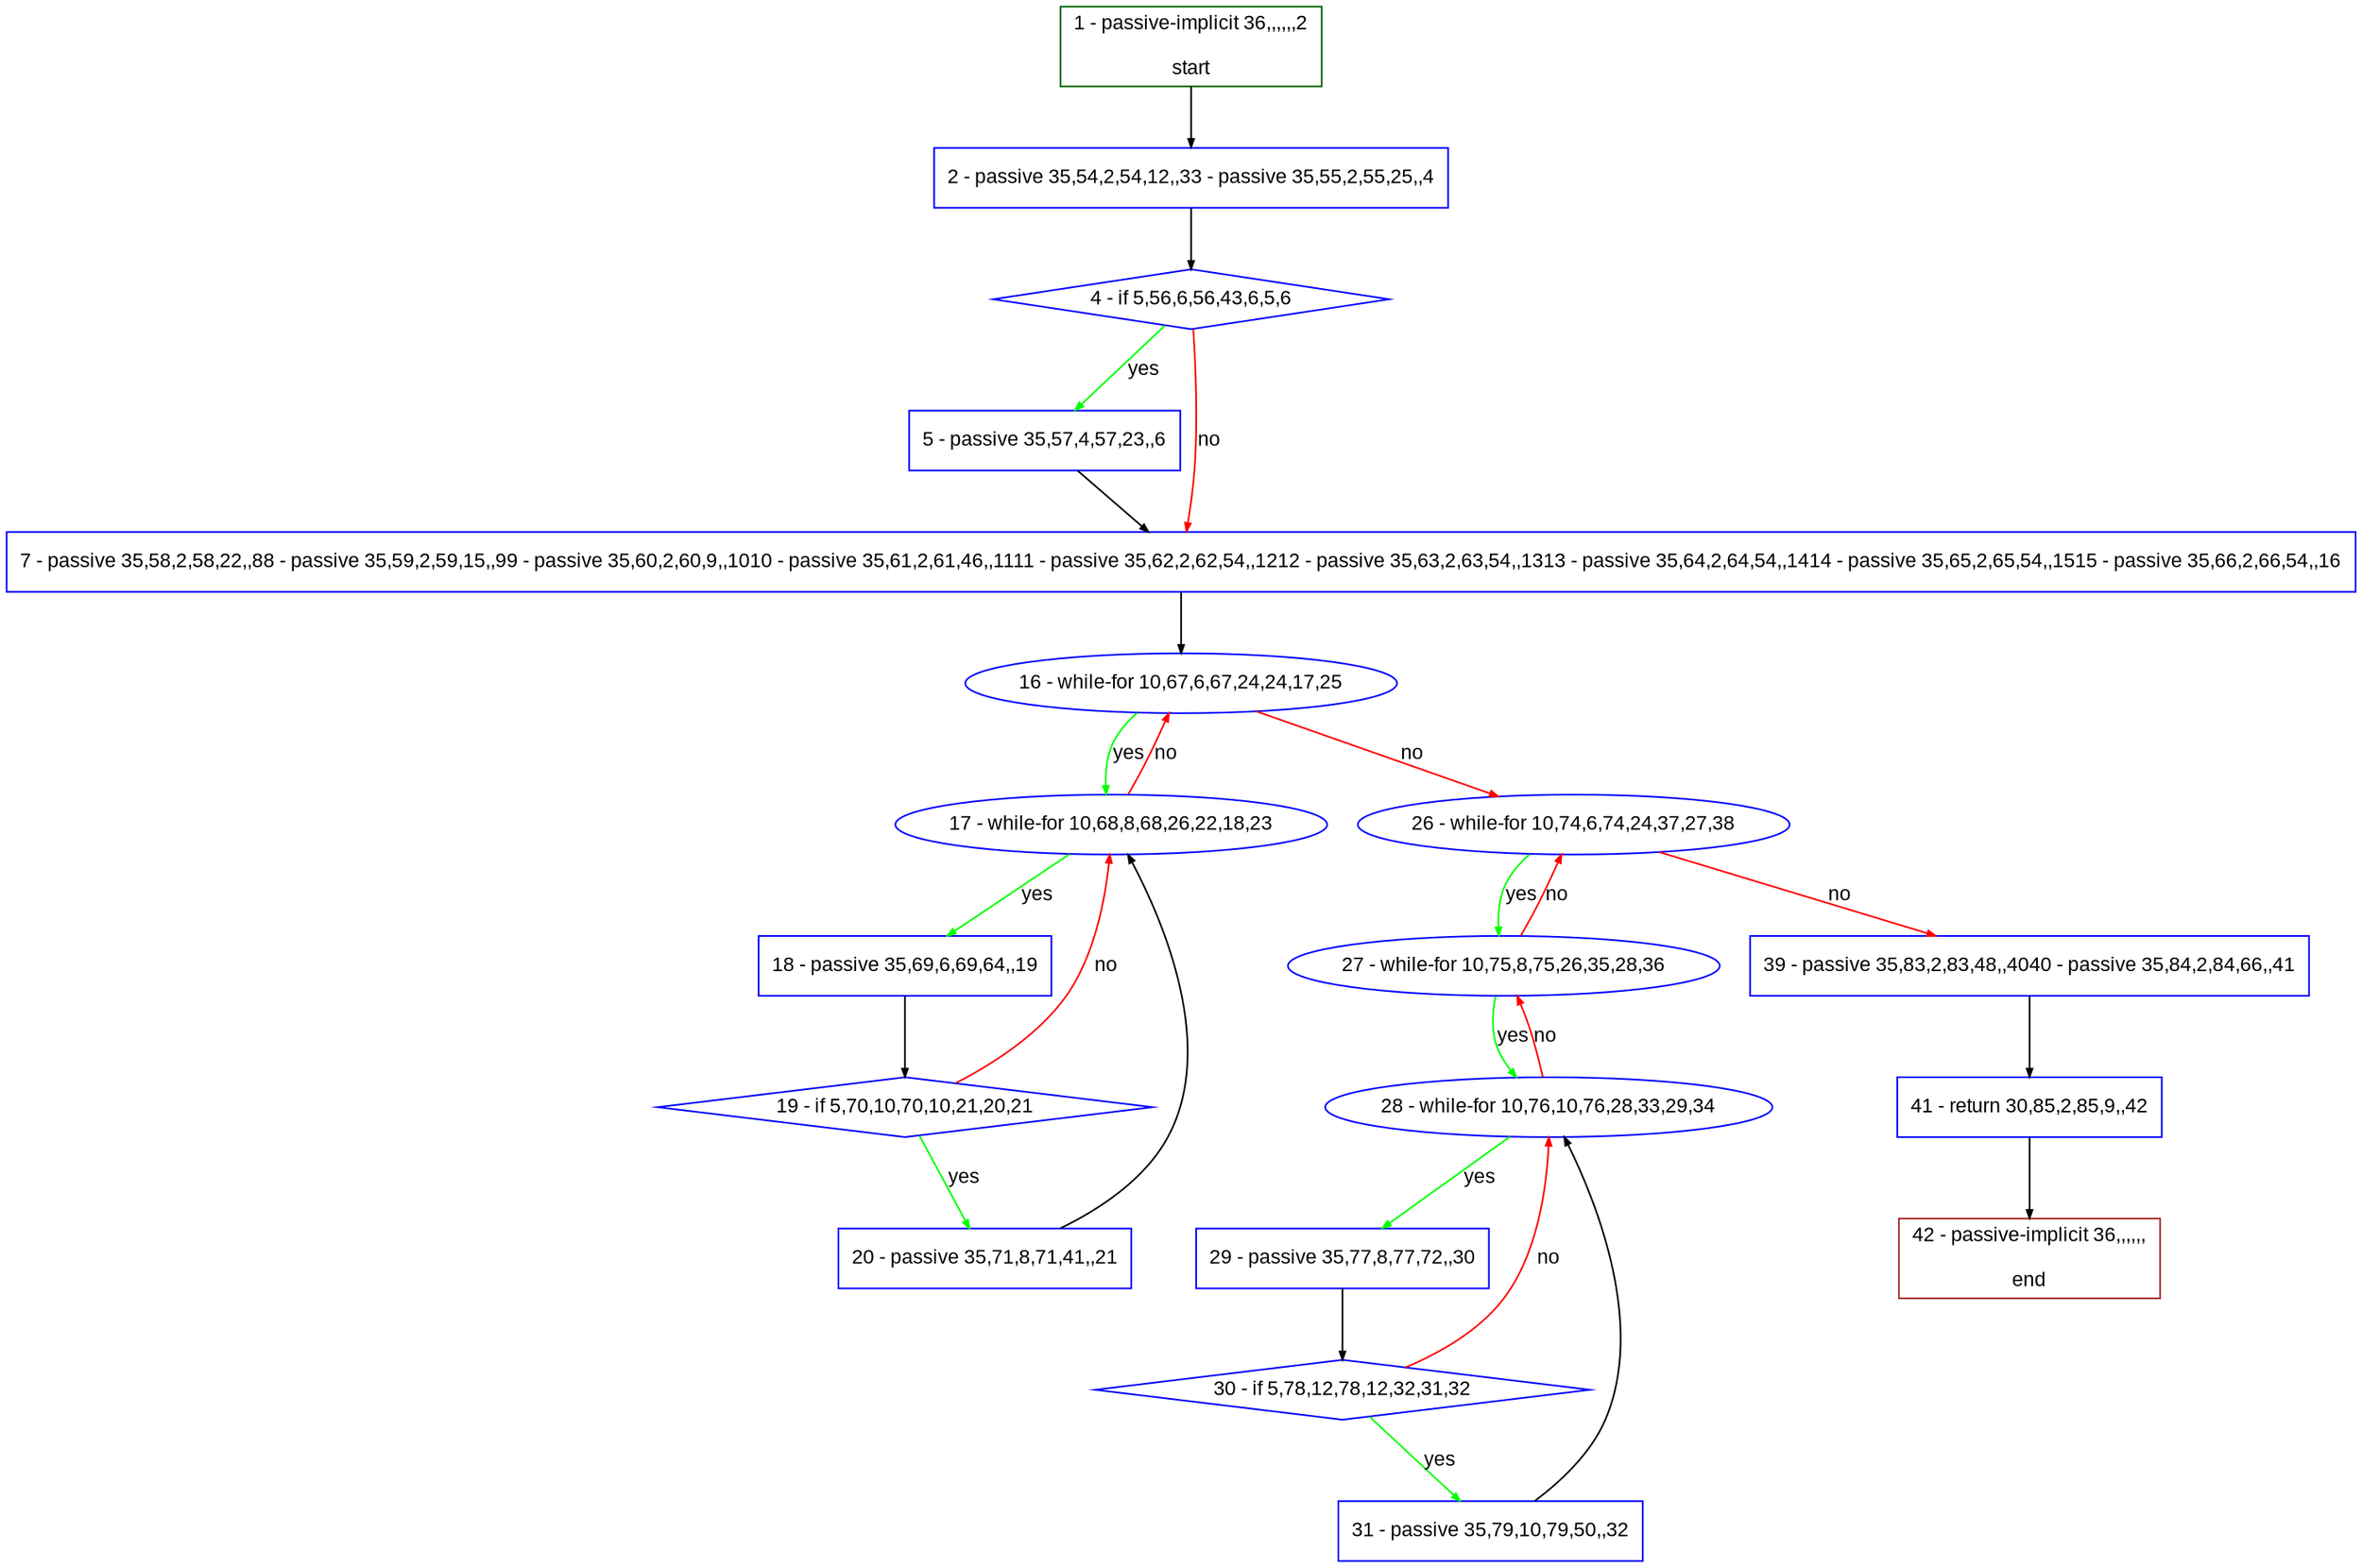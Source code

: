 digraph "" {
  graph [pack="true", label="", fontsize="12", packmode="clust", fontname="Arial", fillcolor="#FFFFCC", bgcolor="white", style="rounded,filled", compound="true"];
  node [node_initialized="no", label="", color="grey", fontsize="12", fillcolor="white", fontname="Arial", style="filled", shape="rectangle", compound="true", fixedsize="false"];
  edge [fontcolor="black", arrowhead="normal", arrowtail="none", arrowsize="0.5", ltail="", label="", color="black", fontsize="12", lhead="", fontname="Arial", dir="forward", compound="true"];
  __N1 [label="2 - passive 35,54,2,54,12,,33 - passive 35,55,2,55,25,,4", color="#0000ff", fillcolor="#ffffff", style="filled", shape="box"];
  __N2 [label="1 - passive-implicit 36,,,,,,2\n\nstart", color="#006400", fillcolor="#ffffff", style="filled", shape="box"];
  __N3 [label="4 - if 5,56,6,56,43,6,5,6", color="#0000ff", fillcolor="#ffffff", style="filled", shape="diamond"];
  __N4 [label="5 - passive 35,57,4,57,23,,6", color="#0000ff", fillcolor="#ffffff", style="filled", shape="box"];
  __N5 [label="7 - passive 35,58,2,58,22,,88 - passive 35,59,2,59,15,,99 - passive 35,60,2,60,9,,1010 - passive 35,61,2,61,46,,1111 - passive 35,62,2,62,54,,1212 - passive 35,63,2,63,54,,1313 - passive 35,64,2,64,54,,1414 - passive 35,65,2,65,54,,1515 - passive 35,66,2,66,54,,16", color="#0000ff", fillcolor="#ffffff", style="filled", shape="box"];
  __N6 [label="16 - while-for 10,67,6,67,24,24,17,25", color="#0000ff", fillcolor="#ffffff", style="filled", shape="oval"];
  __N7 [label="17 - while-for 10,68,8,68,26,22,18,23", color="#0000ff", fillcolor="#ffffff", style="filled", shape="oval"];
  __N8 [label="26 - while-for 10,74,6,74,24,37,27,38", color="#0000ff", fillcolor="#ffffff", style="filled", shape="oval"];
  __N9 [label="18 - passive 35,69,6,69,64,,19", color="#0000ff", fillcolor="#ffffff", style="filled", shape="box"];
  __N10 [label="19 - if 5,70,10,70,10,21,20,21", color="#0000ff", fillcolor="#ffffff", style="filled", shape="diamond"];
  __N11 [label="20 - passive 35,71,8,71,41,,21", color="#0000ff", fillcolor="#ffffff", style="filled", shape="box"];
  __N12 [label="27 - while-for 10,75,8,75,26,35,28,36", color="#0000ff", fillcolor="#ffffff", style="filled", shape="oval"];
  __N13 [label="39 - passive 35,83,2,83,48,,4040 - passive 35,84,2,84,66,,41", color="#0000ff", fillcolor="#ffffff", style="filled", shape="box"];
  __N14 [label="28 - while-for 10,76,10,76,28,33,29,34", color="#0000ff", fillcolor="#ffffff", style="filled", shape="oval"];
  __N15 [label="29 - passive 35,77,8,77,72,,30", color="#0000ff", fillcolor="#ffffff", style="filled", shape="box"];
  __N16 [label="30 - if 5,78,12,78,12,32,31,32", color="#0000ff", fillcolor="#ffffff", style="filled", shape="diamond"];
  __N17 [label="31 - passive 35,79,10,79,50,,32", color="#0000ff", fillcolor="#ffffff", style="filled", shape="box"];
  __N18 [label="41 - return 30,85,2,85,9,,42", color="#0000ff", fillcolor="#ffffff", style="filled", shape="box"];
  __N19 [label="42 - passive-implicit 36,,,,,,\n\nend", color="#a52a2a", fillcolor="#ffffff", style="filled", shape="box"];
  __N2 -> __N1 [arrowhead="normal", arrowtail="none", color="#000000", label="", dir="forward"];
  __N1 -> __N3 [arrowhead="normal", arrowtail="none", color="#000000", label="", dir="forward"];
  __N3 -> __N4 [arrowhead="normal", arrowtail="none", color="#00ff00", label="yes", dir="forward"];
  __N3 -> __N5 [arrowhead="normal", arrowtail="none", color="#ff0000", label="no", dir="forward"];
  __N4 -> __N5 [arrowhead="normal", arrowtail="none", color="#000000", label="", dir="forward"];
  __N5 -> __N6 [arrowhead="normal", arrowtail="none", color="#000000", label="", dir="forward"];
  __N6 -> __N7 [arrowhead="normal", arrowtail="none", color="#00ff00", label="yes", dir="forward"];
  __N7 -> __N6 [arrowhead="normal", arrowtail="none", color="#ff0000", label="no", dir="forward"];
  __N6 -> __N8 [arrowhead="normal", arrowtail="none", color="#ff0000", label="no", dir="forward"];
  __N7 -> __N9 [arrowhead="normal", arrowtail="none", color="#00ff00", label="yes", dir="forward"];
  __N9 -> __N10 [arrowhead="normal", arrowtail="none", color="#000000", label="", dir="forward"];
  __N10 -> __N7 [arrowhead="normal", arrowtail="none", color="#ff0000", label="no", dir="forward"];
  __N10 -> __N11 [arrowhead="normal", arrowtail="none", color="#00ff00", label="yes", dir="forward"];
  __N11 -> __N7 [arrowhead="normal", arrowtail="none", color="#000000", label="", dir="forward"];
  __N8 -> __N12 [arrowhead="normal", arrowtail="none", color="#00ff00", label="yes", dir="forward"];
  __N12 -> __N8 [arrowhead="normal", arrowtail="none", color="#ff0000", label="no", dir="forward"];
  __N8 -> __N13 [arrowhead="normal", arrowtail="none", color="#ff0000", label="no", dir="forward"];
  __N12 -> __N14 [arrowhead="normal", arrowtail="none", color="#00ff00", label="yes", dir="forward"];
  __N14 -> __N12 [arrowhead="normal", arrowtail="none", color="#ff0000", label="no", dir="forward"];
  __N14 -> __N15 [arrowhead="normal", arrowtail="none", color="#00ff00", label="yes", dir="forward"];
  __N15 -> __N16 [arrowhead="normal", arrowtail="none", color="#000000", label="", dir="forward"];
  __N16 -> __N14 [arrowhead="normal", arrowtail="none", color="#ff0000", label="no", dir="forward"];
  __N16 -> __N17 [arrowhead="normal", arrowtail="none", color="#00ff00", label="yes", dir="forward"];
  __N17 -> __N14 [arrowhead="normal", arrowtail="none", color="#000000", label="", dir="forward"];
  __N13 -> __N18 [arrowhead="normal", arrowtail="none", color="#000000", label="", dir="forward"];
  __N18 -> __N19 [arrowhead="normal", arrowtail="none", color="#000000", label="", dir="forward"];
}
